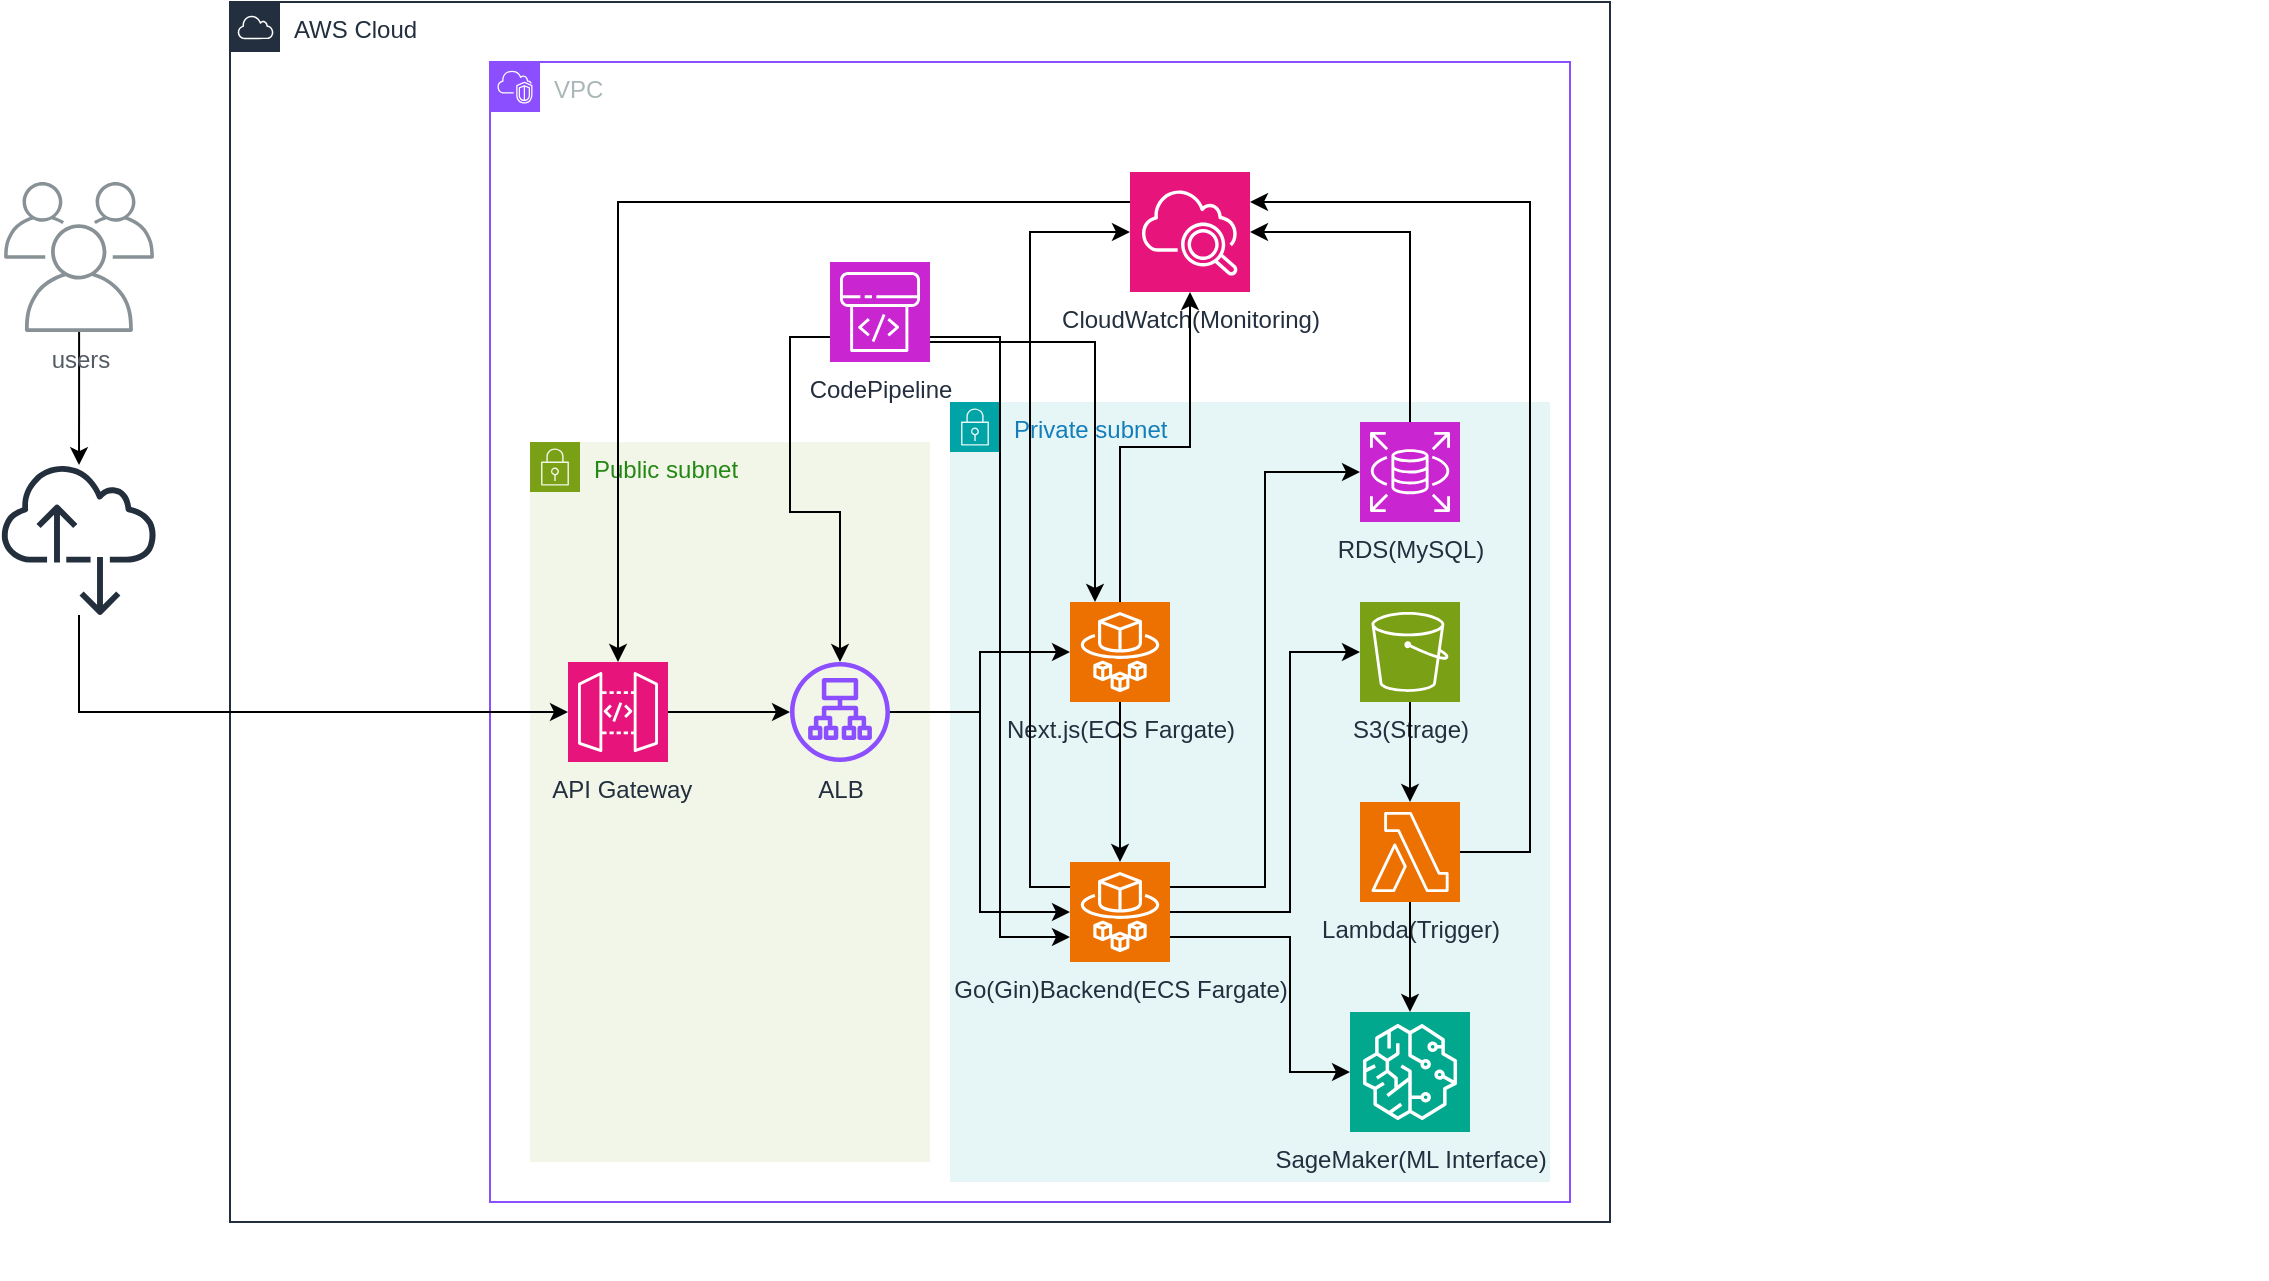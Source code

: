 <mxfile version="26.0.13">
  <diagram name="ページ1" id="aQ6qVvv6YNyp_3gxf93u">
    <mxGraphModel dx="1674" dy="785" grid="1" gridSize="10" guides="1" tooltips="1" connect="1" arrows="1" fold="1" page="1" pageScale="1" pageWidth="827" pageHeight="1169" math="0" shadow="0">
      <root>
        <mxCell id="0" />
        <mxCell id="1" parent="0" />
        <mxCell id="NFvSygmu1ouTB-j3obu8-6" value="AWS Cloud" style="points=[[0,0],[0.25,0],[0.5,0],[0.75,0],[1,0],[1,0.25],[1,0.5],[1,0.75],[1,1],[0.75,1],[0.5,1],[0.25,1],[0,1],[0,0.75],[0,0.5],[0,0.25]];outlineConnect=0;gradientColor=none;html=1;whiteSpace=wrap;fontSize=12;fontStyle=0;container=1;pointerEvents=0;collapsible=0;recursiveResize=0;shape=mxgraph.aws4.group;grIcon=mxgraph.aws4.group_aws_cloud;strokeColor=#232F3E;fillColor=none;verticalAlign=top;align=left;spacingLeft=30;fontColor=#232F3E;dashed=0;" vertex="1" parent="1">
          <mxGeometry x="130" y="50" width="690" height="610" as="geometry" />
        </mxCell>
        <mxCell id="NFvSygmu1ouTB-j3obu8-7" value="VPC" style="points=[[0,0],[0.25,0],[0.5,0],[0.75,0],[1,0],[1,0.25],[1,0.5],[1,0.75],[1,1],[0.75,1],[0.5,1],[0.25,1],[0,1],[0,0.75],[0,0.5],[0,0.25]];outlineConnect=0;gradientColor=none;html=1;whiteSpace=wrap;fontSize=12;fontStyle=0;container=1;pointerEvents=0;collapsible=0;recursiveResize=0;shape=mxgraph.aws4.group;grIcon=mxgraph.aws4.group_vpc2;strokeColor=#8C4FFF;fillColor=none;verticalAlign=top;align=left;spacingLeft=30;fontColor=#AAB7B8;dashed=0;" vertex="1" parent="NFvSygmu1ouTB-j3obu8-6">
          <mxGeometry x="130" y="30" width="540" height="570" as="geometry" />
        </mxCell>
        <mxCell id="NFvSygmu1ouTB-j3obu8-10" value="Private subnet" style="points=[[0,0],[0.25,0],[0.5,0],[0.75,0],[1,0],[1,0.25],[1,0.5],[1,0.75],[1,1],[0.75,1],[0.5,1],[0.25,1],[0,1],[0,0.75],[0,0.5],[0,0.25]];outlineConnect=0;gradientColor=none;html=1;whiteSpace=wrap;fontSize=12;fontStyle=0;container=1;pointerEvents=0;collapsible=0;recursiveResize=0;shape=mxgraph.aws4.group;grIcon=mxgraph.aws4.group_security_group;grStroke=0;strokeColor=#00A4A6;fillColor=#E6F6F7;verticalAlign=top;align=left;spacingLeft=30;fontColor=#147EBA;dashed=0;" vertex="1" parent="NFvSygmu1ouTB-j3obu8-7">
          <mxGeometry x="230" y="170" width="300" height="390" as="geometry" />
        </mxCell>
        <mxCell id="NFvSygmu1ouTB-j3obu8-17" value="RDS(MySQL)" style="sketch=0;points=[[0,0,0],[0.25,0,0],[0.5,0,0],[0.75,0,0],[1,0,0],[0,1,0],[0.25,1,0],[0.5,1,0],[0.75,1,0],[1,1,0],[0,0.25,0],[0,0.5,0],[0,0.75,0],[1,0.25,0],[1,0.5,0],[1,0.75,0]];outlineConnect=0;fontColor=#232F3E;fillColor=#C925D1;strokeColor=#ffffff;dashed=0;verticalLabelPosition=bottom;verticalAlign=top;align=center;html=1;fontSize=12;fontStyle=0;aspect=fixed;shape=mxgraph.aws4.resourceIcon;resIcon=mxgraph.aws4.rds;" vertex="1" parent="NFvSygmu1ouTB-j3obu8-10">
          <mxGeometry x="205" y="10" width="50" height="50" as="geometry" />
        </mxCell>
        <mxCell id="NFvSygmu1ouTB-j3obu8-15" value="S3(Strage)" style="sketch=0;points=[[0,0,0],[0.25,0,0],[0.5,0,0],[0.75,0,0],[1,0,0],[0,1,0],[0.25,1,0],[0.5,1,0],[0.75,1,0],[1,1,0],[0,0.25,0],[0,0.5,0],[0,0.75,0],[1,0.25,0],[1,0.5,0],[1,0.75,0]];outlineConnect=0;fontColor=#232F3E;fillColor=#7AA116;strokeColor=#ffffff;dashed=0;verticalLabelPosition=bottom;verticalAlign=top;align=center;html=1;fontSize=12;fontStyle=0;aspect=fixed;shape=mxgraph.aws4.resourceIcon;resIcon=mxgraph.aws4.s3;" vertex="1" parent="NFvSygmu1ouTB-j3obu8-10">
          <mxGeometry x="205" y="100" width="50" height="50" as="geometry" />
        </mxCell>
        <mxCell id="NFvSygmu1ouTB-j3obu8-19" value="Next.js(ECS Fargate)" style="sketch=0;points=[[0,0,0],[0.25,0,0],[0.5,0,0],[0.75,0,0],[1,0,0],[0,1,0],[0.25,1,0],[0.5,1,0],[0.75,1,0],[1,1,0],[0,0.25,0],[0,0.5,0],[0,0.75,0],[1,0.25,0],[1,0.5,0],[1,0.75,0]];outlineConnect=0;fontColor=#232F3E;fillColor=#ED7100;strokeColor=#ffffff;dashed=0;verticalLabelPosition=bottom;verticalAlign=top;align=center;html=1;fontSize=12;fontStyle=0;aspect=fixed;shape=mxgraph.aws4.resourceIcon;resIcon=mxgraph.aws4.fargate;" vertex="1" parent="NFvSygmu1ouTB-j3obu8-10">
          <mxGeometry x="60" y="100" width="50" height="50" as="geometry" />
        </mxCell>
        <mxCell id="NFvSygmu1ouTB-j3obu8-18" value="Go(Gin)Backend(ECS Fargate)" style="sketch=0;points=[[0,0,0],[0.25,0,0],[0.5,0,0],[0.75,0,0],[1,0,0],[0,1,0],[0.25,1,0],[0.5,1,0],[0.75,1,0],[1,1,0],[0,0.25,0],[0,0.5,0],[0,0.75,0],[1,0.25,0],[1,0.5,0],[1,0.75,0]];outlineConnect=0;fontColor=#232F3E;fillColor=#ED7100;strokeColor=#ffffff;dashed=0;verticalLabelPosition=bottom;verticalAlign=top;align=center;html=1;fontSize=12;fontStyle=0;aspect=fixed;shape=mxgraph.aws4.resourceIcon;resIcon=mxgraph.aws4.fargate;" vertex="1" parent="NFvSygmu1ouTB-j3obu8-10">
          <mxGeometry x="60" y="230" width="50" height="50" as="geometry" />
        </mxCell>
        <mxCell id="NFvSygmu1ouTB-j3obu8-20" value="SageMaker(ML Interface)" style="sketch=0;points=[[0,0,0],[0.25,0,0],[0.5,0,0],[0.75,0,0],[1,0,0],[0,1,0],[0.25,1,0],[0.5,1,0],[0.75,1,0],[1,1,0],[0,0.25,0],[0,0.5,0],[0,0.75,0],[1,0.25,0],[1,0.5,0],[1,0.75,0]];outlineConnect=0;fontColor=#232F3E;fillColor=#01A88D;strokeColor=#ffffff;dashed=0;verticalLabelPosition=bottom;verticalAlign=top;align=center;html=1;fontSize=12;fontStyle=0;aspect=fixed;shape=mxgraph.aws4.resourceIcon;resIcon=mxgraph.aws4.sagemaker;" vertex="1" parent="NFvSygmu1ouTB-j3obu8-10">
          <mxGeometry x="200" y="305" width="60" height="60" as="geometry" />
        </mxCell>
        <mxCell id="NFvSygmu1ouTB-j3obu8-55" style="edgeStyle=orthogonalEdgeStyle;rounded=0;orthogonalLoop=1;jettySize=auto;html=1;exitX=1;exitY=0.25;exitDx=0;exitDy=0;exitPerimeter=0;entryX=0;entryY=0.5;entryDx=0;entryDy=0;entryPerimeter=0;" edge="1" parent="NFvSygmu1ouTB-j3obu8-10" source="NFvSygmu1ouTB-j3obu8-18" target="NFvSygmu1ouTB-j3obu8-17">
          <mxGeometry relative="1" as="geometry" />
        </mxCell>
        <mxCell id="NFvSygmu1ouTB-j3obu8-56" style="edgeStyle=orthogonalEdgeStyle;rounded=0;orthogonalLoop=1;jettySize=auto;html=1;exitX=1;exitY=0.5;exitDx=0;exitDy=0;exitPerimeter=0;entryX=0;entryY=0.5;entryDx=0;entryDy=0;entryPerimeter=0;" edge="1" parent="NFvSygmu1ouTB-j3obu8-10" source="NFvSygmu1ouTB-j3obu8-18" target="NFvSygmu1ouTB-j3obu8-15">
          <mxGeometry relative="1" as="geometry">
            <Array as="points">
              <mxPoint x="170" y="255" />
              <mxPoint x="170" y="125" />
            </Array>
          </mxGeometry>
        </mxCell>
        <mxCell id="NFvSygmu1ouTB-j3obu8-57" style="edgeStyle=orthogonalEdgeStyle;rounded=0;orthogonalLoop=1;jettySize=auto;html=1;exitX=1;exitY=0.75;exitDx=0;exitDy=0;exitPerimeter=0;entryX=0;entryY=0.5;entryDx=0;entryDy=0;entryPerimeter=0;" edge="1" parent="NFvSygmu1ouTB-j3obu8-10" source="NFvSygmu1ouTB-j3obu8-18" target="NFvSygmu1ouTB-j3obu8-20">
          <mxGeometry relative="1" as="geometry">
            <Array as="points">
              <mxPoint x="170" y="268" />
              <mxPoint x="170" y="335" />
            </Array>
          </mxGeometry>
        </mxCell>
        <mxCell id="NFvSygmu1ouTB-j3obu8-58" style="edgeStyle=orthogonalEdgeStyle;rounded=0;orthogonalLoop=1;jettySize=auto;html=1;exitX=0.5;exitY=1;exitDx=0;exitDy=0;exitPerimeter=0;entryX=0.5;entryY=0;entryDx=0;entryDy=0;entryPerimeter=0;" edge="1" parent="NFvSygmu1ouTB-j3obu8-10" source="NFvSygmu1ouTB-j3obu8-19" target="NFvSygmu1ouTB-j3obu8-18">
          <mxGeometry relative="1" as="geometry" />
        </mxCell>
        <mxCell id="NFvSygmu1ouTB-j3obu8-73" value="Lambda(Trigger)" style="sketch=0;points=[[0,0,0],[0.25,0,0],[0.5,0,0],[0.75,0,0],[1,0,0],[0,1,0],[0.25,1,0],[0.5,1,0],[0.75,1,0],[1,1,0],[0,0.25,0],[0,0.5,0],[0,0.75,0],[1,0.25,0],[1,0.5,0],[1,0.75,0]];outlineConnect=0;fontColor=#232F3E;fillColor=#ED7100;strokeColor=#ffffff;dashed=0;verticalLabelPosition=bottom;verticalAlign=top;align=center;html=1;fontSize=12;fontStyle=0;aspect=fixed;shape=mxgraph.aws4.resourceIcon;resIcon=mxgraph.aws4.lambda;" vertex="1" parent="NFvSygmu1ouTB-j3obu8-10">
          <mxGeometry x="205" y="200" width="50" height="50" as="geometry" />
        </mxCell>
        <mxCell id="NFvSygmu1ouTB-j3obu8-74" style="edgeStyle=orthogonalEdgeStyle;rounded=0;orthogonalLoop=1;jettySize=auto;html=1;entryX=0.5;entryY=0;entryDx=0;entryDy=0;entryPerimeter=0;" edge="1" parent="NFvSygmu1ouTB-j3obu8-10" source="NFvSygmu1ouTB-j3obu8-15" target="NFvSygmu1ouTB-j3obu8-73">
          <mxGeometry relative="1" as="geometry" />
        </mxCell>
        <mxCell id="NFvSygmu1ouTB-j3obu8-75" style="edgeStyle=orthogonalEdgeStyle;rounded=0;orthogonalLoop=1;jettySize=auto;html=1;entryX=0.5;entryY=0;entryDx=0;entryDy=0;entryPerimeter=0;" edge="1" parent="NFvSygmu1ouTB-j3obu8-10" source="NFvSygmu1ouTB-j3obu8-73" target="NFvSygmu1ouTB-j3obu8-20">
          <mxGeometry relative="1" as="geometry" />
        </mxCell>
        <mxCell id="NFvSygmu1ouTB-j3obu8-23" value="Public subnet" style="points=[[0,0],[0.25,0],[0.5,0],[0.75,0],[1,0],[1,0.25],[1,0.5],[1,0.75],[1,1],[0.75,1],[0.5,1],[0.25,1],[0,1],[0,0.75],[0,0.5],[0,0.25]];outlineConnect=0;gradientColor=none;html=1;whiteSpace=wrap;fontSize=12;fontStyle=0;container=1;pointerEvents=0;collapsible=0;recursiveResize=0;shape=mxgraph.aws4.group;grIcon=mxgraph.aws4.group_security_group;grStroke=0;strokeColor=#7AA116;fillColor=#F2F6E8;verticalAlign=top;align=left;spacingLeft=30;fontColor=#248814;dashed=0;" vertex="1" parent="NFvSygmu1ouTB-j3obu8-7">
          <mxGeometry x="20" y="190" width="200" height="360" as="geometry" />
        </mxCell>
        <mxCell id="NFvSygmu1ouTB-j3obu8-36" style="edgeStyle=orthogonalEdgeStyle;rounded=0;orthogonalLoop=1;jettySize=auto;html=1;exitX=1;exitY=0.5;exitDx=0;exitDy=0;exitPerimeter=0;" edge="1" parent="NFvSygmu1ouTB-j3obu8-23" source="NFvSygmu1ouTB-j3obu8-25" target="NFvSygmu1ouTB-j3obu8-34">
          <mxGeometry relative="1" as="geometry" />
        </mxCell>
        <mxCell id="NFvSygmu1ouTB-j3obu8-25" value="&amp;nbsp;API Gateway&lt;div&gt;&lt;br&gt;&lt;/div&gt;" style="sketch=0;points=[[0,0,0],[0.25,0,0],[0.5,0,0],[0.75,0,0],[1,0,0],[0,1,0],[0.25,1,0],[0.5,1,0],[0.75,1,0],[1,1,0],[0,0.25,0],[0,0.5,0],[0,0.75,0],[1,0.25,0],[1,0.5,0],[1,0.75,0]];outlineConnect=0;fontColor=#232F3E;fillColor=#E7157B;strokeColor=#ffffff;dashed=0;verticalLabelPosition=bottom;verticalAlign=top;align=center;html=1;fontSize=12;fontStyle=0;aspect=fixed;shape=mxgraph.aws4.resourceIcon;resIcon=mxgraph.aws4.api_gateway;" vertex="1" parent="NFvSygmu1ouTB-j3obu8-23">
          <mxGeometry x="19" y="110" width="50" height="50" as="geometry" />
        </mxCell>
        <mxCell id="NFvSygmu1ouTB-j3obu8-34" value="ALB" style="sketch=0;outlineConnect=0;fontColor=#232F3E;gradientColor=none;fillColor=#8C4FFF;strokeColor=none;dashed=0;verticalLabelPosition=bottom;verticalAlign=top;align=center;html=1;fontSize=12;fontStyle=0;aspect=fixed;pointerEvents=1;shape=mxgraph.aws4.application_load_balancer;" vertex="1" parent="NFvSygmu1ouTB-j3obu8-23">
          <mxGeometry x="130" y="110" width="50" height="50" as="geometry" />
        </mxCell>
        <mxCell id="NFvSygmu1ouTB-j3obu8-53" style="edgeStyle=orthogonalEdgeStyle;rounded=0;orthogonalLoop=1;jettySize=auto;html=1;entryX=0;entryY=0.5;entryDx=0;entryDy=0;entryPerimeter=0;" edge="1" parent="NFvSygmu1ouTB-j3obu8-7" source="NFvSygmu1ouTB-j3obu8-34" target="NFvSygmu1ouTB-j3obu8-19">
          <mxGeometry relative="1" as="geometry" />
        </mxCell>
        <mxCell id="NFvSygmu1ouTB-j3obu8-54" style="edgeStyle=orthogonalEdgeStyle;rounded=0;orthogonalLoop=1;jettySize=auto;html=1;entryX=0;entryY=0.5;entryDx=0;entryDy=0;entryPerimeter=0;" edge="1" parent="NFvSygmu1ouTB-j3obu8-7" source="NFvSygmu1ouTB-j3obu8-34" target="NFvSygmu1ouTB-j3obu8-18">
          <mxGeometry relative="1" as="geometry" />
        </mxCell>
        <mxCell id="NFvSygmu1ouTB-j3obu8-26" value="CloudWatch(Monitoring&lt;span style=&quot;background-color: transparent; color: light-dark(rgb(35, 47, 62), rgb(189, 199, 212));&quot;&gt;)&lt;/span&gt;" style="sketch=0;points=[[0,0,0],[0.25,0,0],[0.5,0,0],[0.75,0,0],[1,0,0],[0,1,0],[0.25,1,0],[0.5,1,0],[0.75,1,0],[1,1,0],[0,0.25,0],[0,0.5,0],[0,0.75,0],[1,0.25,0],[1,0.5,0],[1,0.75,0]];points=[[0,0,0],[0.25,0,0],[0.5,0,0],[0.75,0,0],[1,0,0],[0,1,0],[0.25,1,0],[0.5,1,0],[0.75,1,0],[1,1,0],[0,0.25,0],[0,0.5,0],[0,0.75,0],[1,0.25,0],[1,0.5,0],[1,0.75,0]];outlineConnect=0;fontColor=#232F3E;fillColor=#E7157B;strokeColor=#ffffff;dashed=0;verticalLabelPosition=bottom;verticalAlign=top;align=center;html=1;fontSize=12;fontStyle=0;aspect=fixed;shape=mxgraph.aws4.resourceIcon;resIcon=mxgraph.aws4.cloudwatch_2;" vertex="1" parent="NFvSygmu1ouTB-j3obu8-7">
          <mxGeometry x="320" y="55" width="60" height="60" as="geometry" />
        </mxCell>
        <mxCell id="NFvSygmu1ouTB-j3obu8-68" style="edgeStyle=orthogonalEdgeStyle;rounded=0;orthogonalLoop=1;jettySize=auto;html=1;exitX=0;exitY=0.75;exitDx=0;exitDy=0;exitPerimeter=0;" edge="1" parent="NFvSygmu1ouTB-j3obu8-7" source="NFvSygmu1ouTB-j3obu8-32" target="NFvSygmu1ouTB-j3obu8-34">
          <mxGeometry relative="1" as="geometry" />
        </mxCell>
        <mxCell id="NFvSygmu1ouTB-j3obu8-32" value="CodePipeline&lt;div&gt;&lt;br&gt;&lt;/div&gt;" style="sketch=0;points=[[0,0,0],[0.25,0,0],[0.5,0,0],[0.75,0,0],[1,0,0],[0,1,0],[0.25,1,0],[0.5,1,0],[0.75,1,0],[1,1,0],[0,0.25,0],[0,0.5,0],[0,0.75,0],[1,0.25,0],[1,0.5,0],[1,0.75,0]];outlineConnect=0;fontColor=#232F3E;fillColor=#C925D1;strokeColor=#ffffff;dashed=0;verticalLabelPosition=bottom;verticalAlign=top;align=center;html=1;fontSize=12;fontStyle=0;aspect=fixed;shape=mxgraph.aws4.resourceIcon;resIcon=mxgraph.aws4.codepipeline;" vertex="1" parent="NFvSygmu1ouTB-j3obu8-7">
          <mxGeometry x="170" y="100" width="50" height="50" as="geometry" />
        </mxCell>
        <mxCell id="NFvSygmu1ouTB-j3obu8-65" style="edgeStyle=orthogonalEdgeStyle;rounded=0;orthogonalLoop=1;jettySize=auto;html=1;exitX=0;exitY=0.25;exitDx=0;exitDy=0;exitPerimeter=0;entryX=0.5;entryY=0;entryDx=0;entryDy=0;entryPerimeter=0;" edge="1" parent="NFvSygmu1ouTB-j3obu8-7" source="NFvSygmu1ouTB-j3obu8-26" target="NFvSygmu1ouTB-j3obu8-25">
          <mxGeometry relative="1" as="geometry" />
        </mxCell>
        <mxCell id="NFvSygmu1ouTB-j3obu8-66" style="edgeStyle=orthogonalEdgeStyle;rounded=0;orthogonalLoop=1;jettySize=auto;html=1;entryX=0.25;entryY=0;entryDx=0;entryDy=0;entryPerimeter=0;" edge="1" parent="NFvSygmu1ouTB-j3obu8-7" source="NFvSygmu1ouTB-j3obu8-32" target="NFvSygmu1ouTB-j3obu8-19">
          <mxGeometry relative="1" as="geometry">
            <Array as="points">
              <mxPoint x="303" y="140" />
            </Array>
          </mxGeometry>
        </mxCell>
        <mxCell id="NFvSygmu1ouTB-j3obu8-69" style="edgeStyle=orthogonalEdgeStyle;rounded=0;orthogonalLoop=1;jettySize=auto;html=1;exitX=1;exitY=0.75;exitDx=0;exitDy=0;exitPerimeter=0;entryX=0;entryY=0.75;entryDx=0;entryDy=0;entryPerimeter=0;" edge="1" parent="NFvSygmu1ouTB-j3obu8-7" source="NFvSygmu1ouTB-j3obu8-32" target="NFvSygmu1ouTB-j3obu8-18">
          <mxGeometry relative="1" as="geometry" />
        </mxCell>
        <mxCell id="NFvSygmu1ouTB-j3obu8-70" style="edgeStyle=orthogonalEdgeStyle;rounded=0;orthogonalLoop=1;jettySize=auto;html=1;exitX=0;exitY=0.25;exitDx=0;exitDy=0;exitPerimeter=0;entryX=0;entryY=0.5;entryDx=0;entryDy=0;entryPerimeter=0;" edge="1" parent="NFvSygmu1ouTB-j3obu8-7" source="NFvSygmu1ouTB-j3obu8-18" target="NFvSygmu1ouTB-j3obu8-26">
          <mxGeometry relative="1" as="geometry" />
        </mxCell>
        <mxCell id="NFvSygmu1ouTB-j3obu8-71" style="edgeStyle=orthogonalEdgeStyle;rounded=0;orthogonalLoop=1;jettySize=auto;html=1;exitX=0.5;exitY=0;exitDx=0;exitDy=0;exitPerimeter=0;entryX=0.5;entryY=1;entryDx=0;entryDy=0;entryPerimeter=0;" edge="1" parent="NFvSygmu1ouTB-j3obu8-7" source="NFvSygmu1ouTB-j3obu8-19" target="NFvSygmu1ouTB-j3obu8-26">
          <mxGeometry relative="1" as="geometry" />
        </mxCell>
        <mxCell id="NFvSygmu1ouTB-j3obu8-72" style="edgeStyle=orthogonalEdgeStyle;rounded=0;orthogonalLoop=1;jettySize=auto;html=1;exitX=0.5;exitY=0;exitDx=0;exitDy=0;exitPerimeter=0;entryX=1;entryY=0.5;entryDx=0;entryDy=0;entryPerimeter=0;" edge="1" parent="NFvSygmu1ouTB-j3obu8-7" source="NFvSygmu1ouTB-j3obu8-17" target="NFvSygmu1ouTB-j3obu8-26">
          <mxGeometry relative="1" as="geometry" />
        </mxCell>
        <mxCell id="NFvSygmu1ouTB-j3obu8-76" style="edgeStyle=orthogonalEdgeStyle;rounded=0;orthogonalLoop=1;jettySize=auto;html=1;entryX=1;entryY=0.25;entryDx=0;entryDy=0;entryPerimeter=0;" edge="1" parent="NFvSygmu1ouTB-j3obu8-7" source="NFvSygmu1ouTB-j3obu8-73" target="NFvSygmu1ouTB-j3obu8-26">
          <mxGeometry relative="1" as="geometry">
            <Array as="points">
              <mxPoint x="520" y="395" />
              <mxPoint x="520" y="70" />
            </Array>
          </mxGeometry>
        </mxCell>
        <mxCell id="NFvSygmu1ouTB-j3obu8-29" style="edgeStyle=orthogonalEdgeStyle;rounded=0;orthogonalLoop=1;jettySize=auto;html=1;" edge="1" parent="1" source="NFvSygmu1ouTB-j3obu8-21" target="NFvSygmu1ouTB-j3obu8-27">
          <mxGeometry relative="1" as="geometry" />
        </mxCell>
        <mxCell id="NFvSygmu1ouTB-j3obu8-21" value="users" style="sketch=0;outlineConnect=0;gradientColor=none;fontColor=#545B64;strokeColor=none;fillColor=#879196;dashed=0;verticalLabelPosition=bottom;verticalAlign=top;align=center;html=1;fontSize=12;fontStyle=0;aspect=fixed;shape=mxgraph.aws4.illustration_users;pointerEvents=1" vertex="1" parent="1">
          <mxGeometry x="17" y="140" width="75" height="75" as="geometry" />
        </mxCell>
        <mxCell id="NFvSygmu1ouTB-j3obu8-27" value="" style="sketch=0;outlineConnect=0;fontColor=#232F3E;gradientColor=none;fillColor=#232F3D;strokeColor=none;dashed=0;verticalLabelPosition=bottom;verticalAlign=top;align=center;html=1;fontSize=12;fontStyle=0;aspect=fixed;pointerEvents=1;shape=mxgraph.aws4.internet_alt2;" vertex="1" parent="1">
          <mxGeometry x="15.5" y="280" width="78" height="78" as="geometry" />
        </mxCell>
        <mxCell id="NFvSygmu1ouTB-j3obu8-52" style="edgeStyle=orthogonalEdgeStyle;rounded=0;orthogonalLoop=1;jettySize=auto;html=1;exitX=0.5;exitY=1;exitDx=0;exitDy=0;" edge="1" parent="1">
          <mxGeometry relative="1" as="geometry">
            <mxPoint x="1140" y="680" as="sourcePoint" />
            <mxPoint x="1140" y="680" as="targetPoint" />
          </mxGeometry>
        </mxCell>
        <mxCell id="NFvSygmu1ouTB-j3obu8-60" style="edgeStyle=orthogonalEdgeStyle;rounded=0;orthogonalLoop=1;jettySize=auto;html=1;entryX=0;entryY=0.5;entryDx=0;entryDy=0;entryPerimeter=0;" edge="1" parent="1" source="NFvSygmu1ouTB-j3obu8-27" target="NFvSygmu1ouTB-j3obu8-25">
          <mxGeometry relative="1" as="geometry">
            <Array as="points">
              <mxPoint x="55" y="405" />
            </Array>
          </mxGeometry>
        </mxCell>
      </root>
    </mxGraphModel>
  </diagram>
</mxfile>
